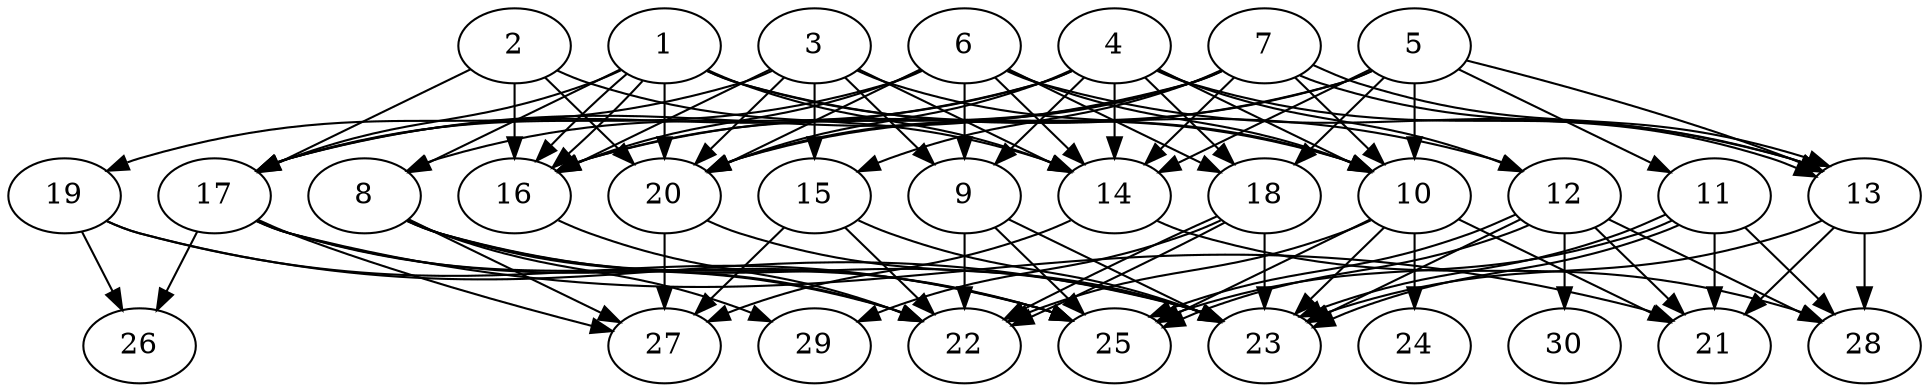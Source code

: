 // DAG automatically generated by daggen at Thu Oct  3 14:04:17 2019
// ./daggen --dot -n 30 --ccr 0.3 --fat 0.7 --regular 0.5 --density 0.9 --mindata 5242880 --maxdata 52428800 
digraph G {
  1 [size="61006507", alpha="0.18", expect_size="18301952"] 
  1 -> 8 [size ="18301952"]
  1 -> 10 [size ="18301952"]
  1 -> 12 [size ="18301952"]
  1 -> 14 [size ="18301952"]
  1 -> 16 [size ="18301952"]
  1 -> 16 [size ="18301952"]
  1 -> 17 [size ="18301952"]
  1 -> 20 [size ="18301952"]
  2 [size="162706773", alpha="0.18", expect_size="48812032"] 
  2 -> 14 [size ="48812032"]
  2 -> 16 [size ="48812032"]
  2 -> 17 [size ="48812032"]
  2 -> 20 [size ="48812032"]
  3 [size="21135360", alpha="0.13", expect_size="6340608"] 
  3 -> 9 [size ="6340608"]
  3 -> 10 [size ="6340608"]
  3 -> 14 [size ="6340608"]
  3 -> 15 [size ="6340608"]
  3 -> 16 [size ="6340608"]
  3 -> 19 [size ="6340608"]
  3 -> 20 [size ="6340608"]
  4 [size="163676160", alpha="0.06", expect_size="49102848"] 
  4 -> 8 [size ="49102848"]
  4 -> 9 [size ="49102848"]
  4 -> 10 [size ="49102848"]
  4 -> 12 [size ="49102848"]
  4 -> 13 [size ="49102848"]
  4 -> 14 [size ="49102848"]
  4 -> 17 [size ="49102848"]
  4 -> 18 [size ="49102848"]
  4 -> 20 [size ="49102848"]
  5 [size="118326613", alpha="0.00", expect_size="35497984"] 
  5 -> 10 [size ="35497984"]
  5 -> 11 [size ="35497984"]
  5 -> 13 [size ="35497984"]
  5 -> 14 [size ="35497984"]
  5 -> 16 [size ="35497984"]
  5 -> 18 [size ="35497984"]
  5 -> 20 [size ="35497984"]
  6 [size="159641600", alpha="0.13", expect_size="47892480"] 
  6 -> 9 [size ="47892480"]
  6 -> 10 [size ="47892480"]
  6 -> 13 [size ="47892480"]
  6 -> 14 [size ="47892480"]
  6 -> 16 [size ="47892480"]
  6 -> 17 [size ="47892480"]
  6 -> 18 [size ="47892480"]
  6 -> 20 [size ="47892480"]
  7 [size="82036053", alpha="0.13", expect_size="24610816"] 
  7 -> 10 [size ="24610816"]
  7 -> 13 [size ="24610816"]
  7 -> 13 [size ="24610816"]
  7 -> 14 [size ="24610816"]
  7 -> 15 [size ="24610816"]
  7 -> 16 [size ="24610816"]
  7 -> 17 [size ="24610816"]
  7 -> 20 [size ="24610816"]
  8 [size="69048320", alpha="0.08", expect_size="20714496"] 
  8 -> 22 [size ="20714496"]
  8 -> 23 [size ="20714496"]
  8 -> 25 [size ="20714496"]
  8 -> 27 [size ="20714496"]
  8 -> 29 [size ="20714496"]
  9 [size="121924267", alpha="0.11", expect_size="36577280"] 
  9 -> 22 [size ="36577280"]
  9 -> 23 [size ="36577280"]
  9 -> 25 [size ="36577280"]
  10 [size="20401493", alpha="0.09", expect_size="6120448"] 
  10 -> 21 [size ="6120448"]
  10 -> 22 [size ="6120448"]
  10 -> 23 [size ="6120448"]
  10 -> 24 [size ="6120448"]
  10 -> 25 [size ="6120448"]
  11 [size="124136107", alpha="0.04", expect_size="37240832"] 
  11 -> 21 [size ="37240832"]
  11 -> 23 [size ="37240832"]
  11 -> 23 [size ="37240832"]
  11 -> 25 [size ="37240832"]
  11 -> 28 [size ="37240832"]
  12 [size="109765973", alpha="0.10", expect_size="32929792"] 
  12 -> 21 [size ="32929792"]
  12 -> 23 [size ="32929792"]
  12 -> 25 [size ="32929792"]
  12 -> 25 [size ="32929792"]
  12 -> 28 [size ="32929792"]
  12 -> 30 [size ="32929792"]
  13 [size="93713067", alpha="0.03", expect_size="28113920"] 
  13 -> 21 [size ="28113920"]
  13 -> 23 [size ="28113920"]
  13 -> 28 [size ="28113920"]
  14 [size="39062187", alpha="0.04", expect_size="11718656"] 
  14 -> 27 [size ="11718656"]
  14 -> 28 [size ="11718656"]
  15 [size="83858773", alpha="0.02", expect_size="25157632"] 
  15 -> 22 [size ="25157632"]
  15 -> 23 [size ="25157632"]
  15 -> 27 [size ="25157632"]
  16 [size="85155840", alpha="0.09", expect_size="25546752"] 
  16 -> 22 [size ="25546752"]
  17 [size="30402560", alpha="0.17", expect_size="9120768"] 
  17 -> 21 [size ="9120768"]
  17 -> 22 [size ="9120768"]
  17 -> 25 [size ="9120768"]
  17 -> 26 [size ="9120768"]
  17 -> 27 [size ="9120768"]
  18 [size="132788907", alpha="0.14", expect_size="39836672"] 
  18 -> 22 [size ="39836672"]
  18 -> 22 [size ="39836672"]
  18 -> 23 [size ="39836672"]
  18 -> 29 [size ="39836672"]
  19 [size="35048107", alpha="0.03", expect_size="10514432"] 
  19 -> 23 [size ="10514432"]
  19 -> 25 [size ="10514432"]
  19 -> 26 [size ="10514432"]
  20 [size="124839253", alpha="0.17", expect_size="37451776"] 
  20 -> 23 [size ="37451776"]
  20 -> 27 [size ="37451776"]
  21 [size="37184853", alpha="0.16", expect_size="11155456"] 
  22 [size="65570133", alpha="0.14", expect_size="19671040"] 
  23 [size="140718080", alpha="0.13", expect_size="42215424"] 
  24 [size="161310720", alpha="0.10", expect_size="48393216"] 
  25 [size="35153920", alpha="0.20", expect_size="10546176"] 
  26 [size="52070400", alpha="0.07", expect_size="15621120"] 
  27 [size="122006187", alpha="0.04", expect_size="36601856"] 
  28 [size="101901653", alpha="0.06", expect_size="30570496"] 
  29 [size="53701973", alpha="0.02", expect_size="16110592"] 
  30 [size="76363093", alpha="0.19", expect_size="22908928"] 
}
